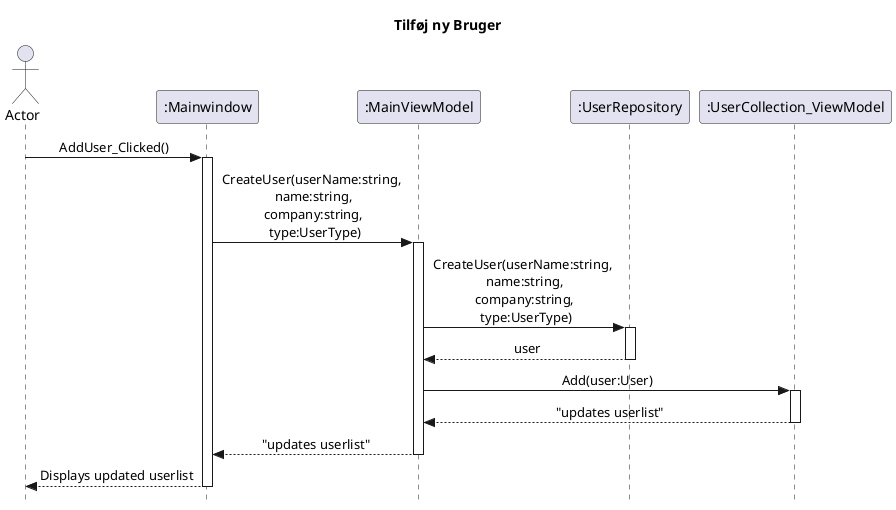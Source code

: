 @startuml test
skinparam style strictuml
skinparam sequenceMessageAlign center
title Tilføj ny Bruger


Actor Actor as user

participant ":Mainwindow" as MW
participant ":MainViewModel" as MVM
participant ":UserRepository" as UR
participant ":UserCollection_ViewModel" as UC_VM

user -> MW ++: AddUser_Clicked()
    
    MW -> MVM ++: CreateUser(userName:string, \n name:string, \n company:string, \n type:UserType)
        
        MVM -> UR ++: CreateUser(userName:string, \n name:string, \n company:string, \n type:UserType)
            
        return user

        MVM -> UC_VM ++: Add(user:User)

        return "updates userlist"


    return "updates userlist"
    
return Displays updated userlist




